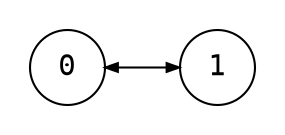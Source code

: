 digraph {
    node [shape=circle, fontname="monospace"; fixedsize=true, width="0.5"];
    edge [arrowsize=0.6];
    pad=0.2;
    layout=neato;
    mode="sgd";
    normalize=true;
    maxiter=10000;

    0 -> 1 [dir="both"];
}